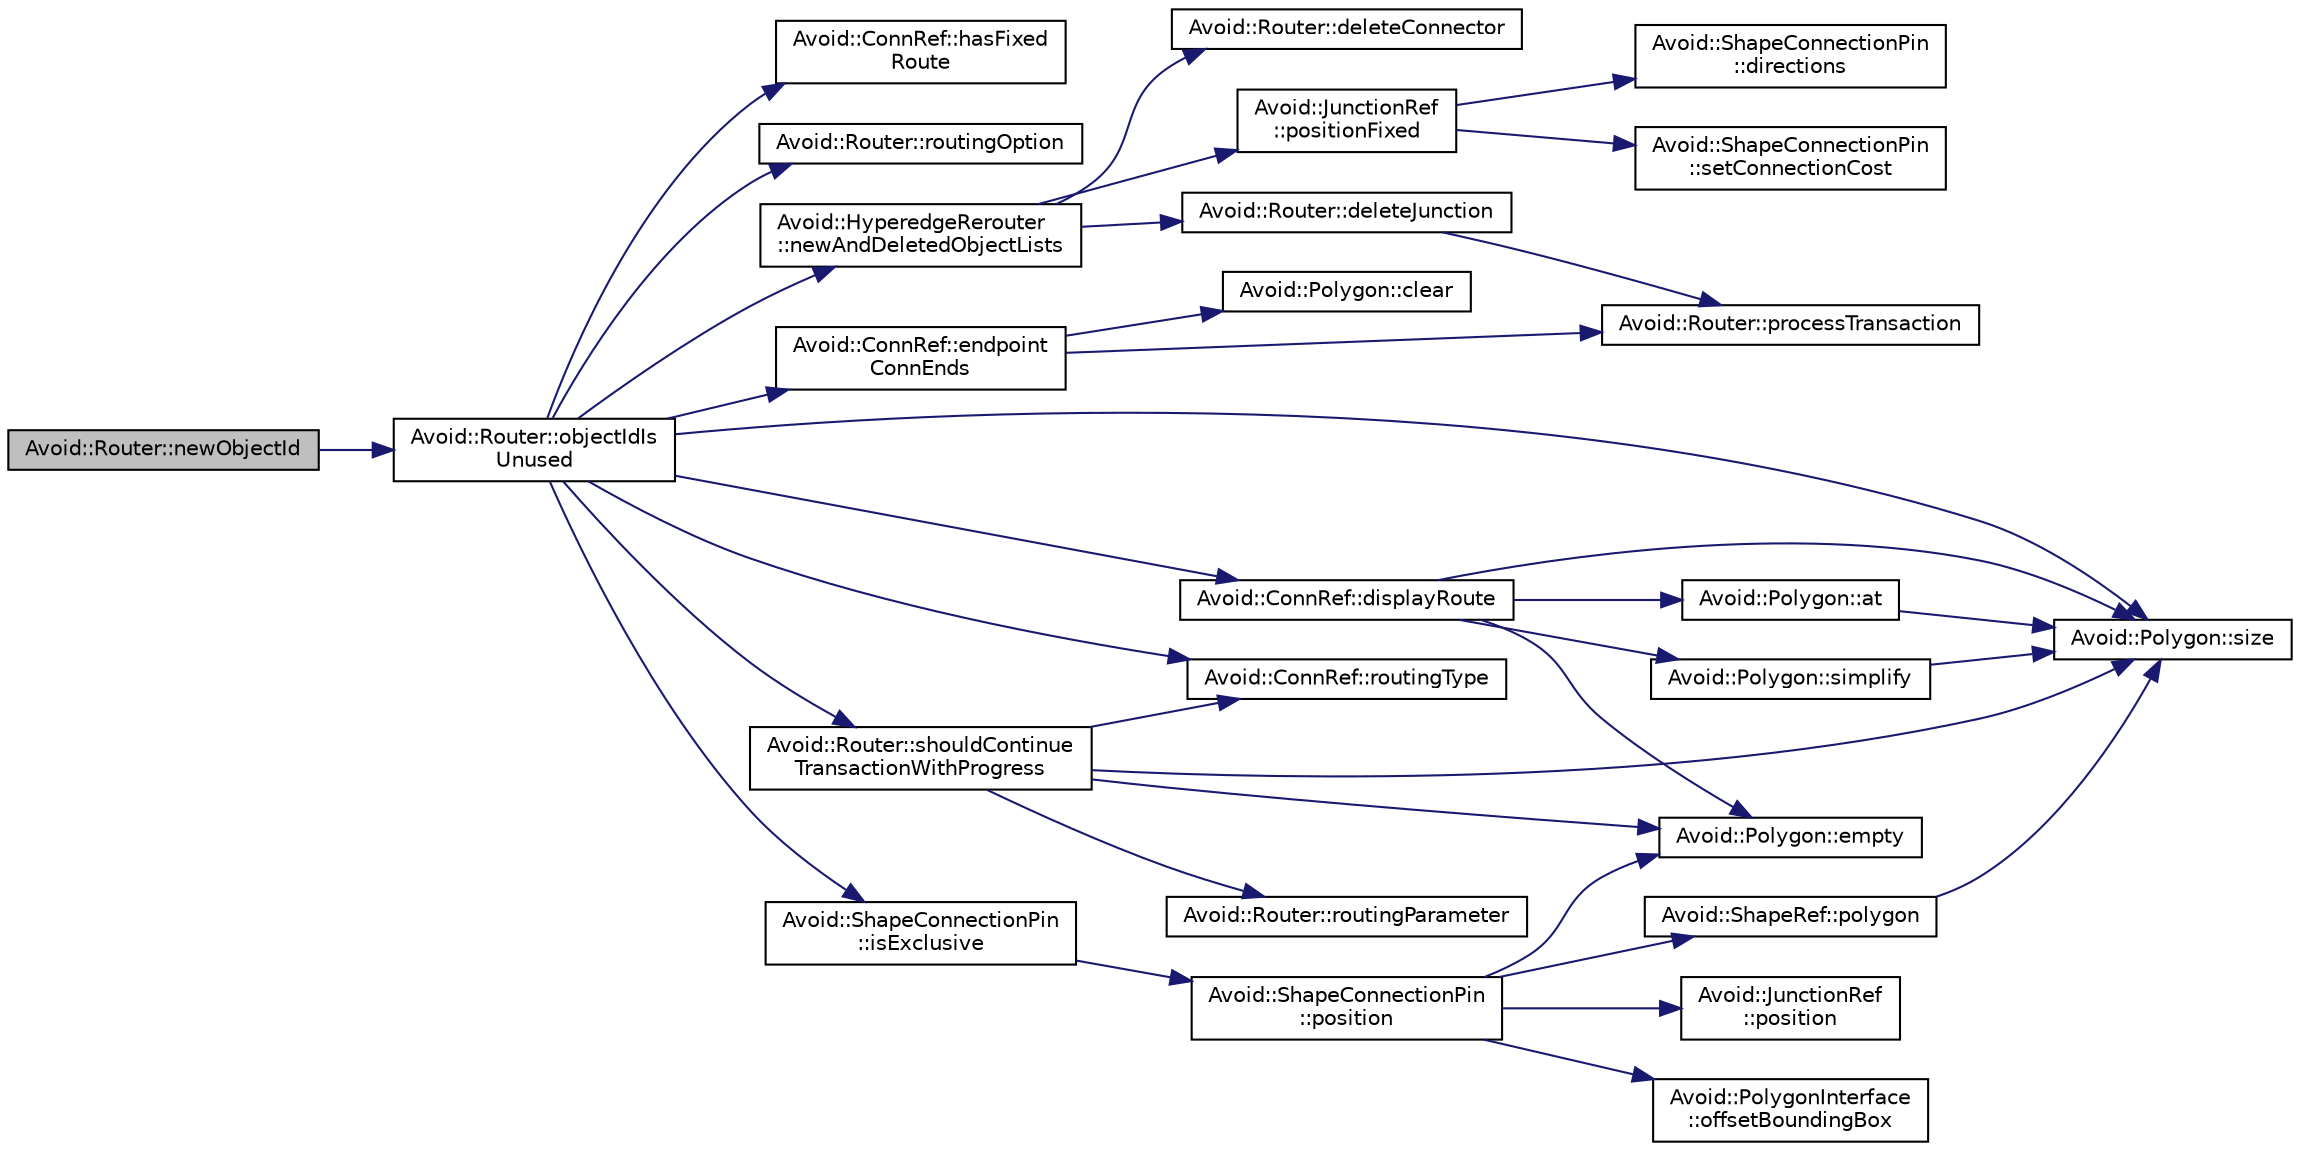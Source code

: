 digraph "Avoid::Router::newObjectId"
{
  edge [fontname="Helvetica",fontsize="10",labelfontname="Helvetica",labelfontsize="10"];
  node [fontname="Helvetica",fontsize="10",shape=record];
  rankdir="LR";
  Node53 [label="Avoid::Router::newObjectId",height=0.2,width=0.4,color="black", fillcolor="grey75", style="filled", fontcolor="black"];
  Node53 -> Node54 [color="midnightblue",fontsize="10",style="solid",fontname="Helvetica"];
  Node54 [label="Avoid::Router::objectIdIs\lUnused",height=0.2,width=0.4,color="black", fillcolor="white", style="filled",URL="$classAvoid_1_1Router.html#a8f36729c98e13e57d2c56c0d1facf86c",tooltip="Returns whether or not the given ID is already used. "];
  Node54 -> Node55 [color="midnightblue",fontsize="10",style="solid",fontname="Helvetica"];
  Node55 [label="Avoid::ConnRef::hasFixed\lRoute",height=0.2,width=0.4,color="black", fillcolor="white", style="filled",URL="$classAvoid_1_1ConnRef.html#a5e6c783ffb50b315769f1a0c29597136",tooltip="Returns whether the connector route is marked as fixed. "];
  Node54 -> Node56 [color="midnightblue",fontsize="10",style="solid",fontname="Helvetica"];
  Node56 [label="Avoid::Router::routingOption",height=0.2,width=0.4,color="black", fillcolor="white", style="filled",URL="$classAvoid_1_1Router.html#a24ee63586c12d0a3518dd5caebcb92d2",tooltip="Returns the current state for a specific routing option. "];
  Node54 -> Node57 [color="midnightblue",fontsize="10",style="solid",fontname="Helvetica"];
  Node57 [label="Avoid::HyperedgeRerouter\l::newAndDeletedObjectLists",height=0.2,width=0.4,color="black", fillcolor="white", style="filled",URL="$classAvoid_1_1HyperedgeRerouter.html#a3e1a1a6e00c57a6f0fcc5dbd2977bbc8",tooltip="Returns a HyperedgeNewAndDeletedObjectLists detailing the lists of junctions and connectors created a..."];
  Node57 -> Node58 [color="midnightblue",fontsize="10",style="solid",fontname="Helvetica"];
  Node58 [label="Avoid::Router::deleteConnector",height=0.2,width=0.4,color="black", fillcolor="white", style="filled",URL="$classAvoid_1_1Router.html#a316f15b3e974c273bb55cfb19b751394",tooltip="Remove a connector from the router scene. "];
  Node57 -> Node59 [color="midnightblue",fontsize="10",style="solid",fontname="Helvetica"];
  Node59 [label="Avoid::Router::deleteJunction",height=0.2,width=0.4,color="black", fillcolor="white", style="filled",URL="$classAvoid_1_1Router.html#a5b044531d3dc81fa76819e55917924b0",tooltip="Remove a junction from the router scene. "];
  Node59 -> Node60 [color="midnightblue",fontsize="10",style="solid",fontname="Helvetica"];
  Node60 [label="Avoid::Router::processTransaction",height=0.2,width=0.4,color="black", fillcolor="white", style="filled",URL="$classAvoid_1_1Router.html#ac4497126d8d4c76a122af565260941fc",tooltip="Finishes the current transaction and processes all the queued object changes efficiently. "];
  Node57 -> Node61 [color="midnightblue",fontsize="10",style="solid",fontname="Helvetica"];
  Node61 [label="Avoid::JunctionRef\l::positionFixed",height=0.2,width=0.4,color="black", fillcolor="white", style="filled",URL="$classAvoid_1_1JunctionRef.html#afedd45d8a3e85dc8afd43dbcbb06bd45",tooltip="Returns whether this junction has a fixed position (that can&#39;t be moved by the Router during routing)..."];
  Node61 -> Node62 [color="midnightblue",fontsize="10",style="solid",fontname="Helvetica"];
  Node62 [label="Avoid::ShapeConnectionPin\l::directions",height=0.2,width=0.4,color="black", fillcolor="white", style="filled",URL="$classAvoid_1_1ShapeConnectionPin.html#a3338c7b8187a973e12fa57d3156e8b96",tooltip="Returns the directions in which this connection pin has visibility. "];
  Node61 -> Node63 [color="midnightblue",fontsize="10",style="solid",fontname="Helvetica"];
  Node63 [label="Avoid::ShapeConnectionPin\l::setConnectionCost",height=0.2,width=0.4,color="black", fillcolor="white", style="filled",URL="$classAvoid_1_1ShapeConnectionPin.html#ae5323cbf7f0005a4fb9e3327c42353d1",tooltip="Sets a cost used when selecting whether connectors should be be attached to this connection pin..."];
  Node54 -> Node64 [color="midnightblue",fontsize="10",style="solid",fontname="Helvetica"];
  Node64 [label="Avoid::ConnRef::routingType",height=0.2,width=0.4,color="black", fillcolor="white", style="filled",URL="$classAvoid_1_1ConnRef.html#a2689d4fde1f3489976324abb04bcab72",tooltip="Returns the type of routing performed for this connector. "];
  Node54 -> Node65 [color="midnightblue",fontsize="10",style="solid",fontname="Helvetica"];
  Node65 [label="Avoid::ConnRef::displayRoute",height=0.2,width=0.4,color="black", fillcolor="white", style="filled",URL="$classAvoid_1_1ConnRef.html#ab7462cd69bd1d2c4dd318119558b4a94",tooltip="Returns a reference to the current display version of the route for the connector. "];
  Node65 -> Node66 [color="midnightblue",fontsize="10",style="solid",fontname="Helvetica"];
  Node66 [label="Avoid::Polygon::at",height=0.2,width=0.4,color="black", fillcolor="white", style="filled",URL="$classAvoid_1_1Polygon.html#ab2772d0cf1d0aad817a9814e20fce5ab",tooltip="Returns a specific point in the polygon. "];
  Node66 -> Node67 [color="midnightblue",fontsize="10",style="solid",fontname="Helvetica"];
  Node67 [label="Avoid::Polygon::size",height=0.2,width=0.4,color="black", fillcolor="white", style="filled",URL="$classAvoid_1_1Polygon.html#a2f9e9c8c78407eefbde944e663d9711e",tooltip="Returns the number of points in this polygon. "];
  Node65 -> Node68 [color="midnightblue",fontsize="10",style="solid",fontname="Helvetica"];
  Node68 [label="Avoid::Polygon::empty",height=0.2,width=0.4,color="black", fillcolor="white", style="filled",URL="$classAvoid_1_1Polygon.html#a477d0e8e93509d7955d1f4b4ca0abb0d",tooltip="Returns true if this polygon is empty. "];
  Node65 -> Node69 [color="midnightblue",fontsize="10",style="solid",fontname="Helvetica"];
  Node69 [label="Avoid::Polygon::simplify",height=0.2,width=0.4,color="black", fillcolor="white", style="filled",URL="$classAvoid_1_1Polygon.html#a2d3a0deb96bbff214b7035e481f0f0e8",tooltip="Returns a simplified Polyline, where all collinear line segments have been collapsed down into single..."];
  Node69 -> Node67 [color="midnightblue",fontsize="10",style="solid",fontname="Helvetica"];
  Node65 -> Node67 [color="midnightblue",fontsize="10",style="solid",fontname="Helvetica"];
  Node54 -> Node67 [color="midnightblue",fontsize="10",style="solid",fontname="Helvetica"];
  Node54 -> Node70 [color="midnightblue",fontsize="10",style="solid",fontname="Helvetica"];
  Node70 [label="Avoid::ShapeConnectionPin\l::isExclusive",height=0.2,width=0.4,color="black", fillcolor="white", style="filled",URL="$classAvoid_1_1ShapeConnectionPin.html#adac2cb72fa0d78dd8cb77b292519bd6c",tooltip="Returns whether the connection pin is exclusive, i.e., only one connector can attach to it..."];
  Node70 -> Node71 [color="midnightblue",fontsize="10",style="solid",fontname="Helvetica"];
  Node71 [label="Avoid::ShapeConnectionPin\l::position",height=0.2,width=0.4,color="black", fillcolor="white", style="filled",URL="$classAvoid_1_1ShapeConnectionPin.html#a68fb685af93fee972b116334b0d314fa",tooltip="Returns the position of this connection pin. "];
  Node71 -> Node72 [color="midnightblue",fontsize="10",style="solid",fontname="Helvetica"];
  Node72 [label="Avoid::JunctionRef\l::position",height=0.2,width=0.4,color="black", fillcolor="white", style="filled",URL="$classAvoid_1_1JunctionRef.html#af66cab7216d077ac124674c7c5f08e05",tooltip="Returns the position of this junction. "];
  Node71 -> Node68 [color="midnightblue",fontsize="10",style="solid",fontname="Helvetica"];
  Node71 -> Node73 [color="midnightblue",fontsize="10",style="solid",fontname="Helvetica"];
  Node73 [label="Avoid::ShapeRef::polygon",height=0.2,width=0.4,color="black", fillcolor="white", style="filled",URL="$classAvoid_1_1ShapeRef.html#aa0a5e8382c7674933e09207bc6e47564",tooltip="Returns a reference to the polygon boundary of this shape. "];
  Node73 -> Node67 [color="midnightblue",fontsize="10",style="solid",fontname="Helvetica"];
  Node71 -> Node74 [color="midnightblue",fontsize="10",style="solid",fontname="Helvetica"];
  Node74 [label="Avoid::PolygonInterface\l::offsetBoundingBox",height=0.2,width=0.4,color="black", fillcolor="white", style="filled",URL="$classAvoid_1_1PolygonInterface.html#af10740857ee9fd5f9dedfb71a9b42630",tooltip="Returns the bounding rectangle that contains this polygon with optionally some buffer space around it..."];
  Node54 -> Node75 [color="midnightblue",fontsize="10",style="solid",fontname="Helvetica"];
  Node75 [label="Avoid::ConnRef::endpoint\lConnEnds",height=0.2,width=0.4,color="black", fillcolor="white", style="filled",URL="$classAvoid_1_1ConnRef.html#abb7f970e8bee1ccf69a0d5521ca1f177",tooltip="Returns ConnEnds specifying what this connector is attached to. "];
  Node75 -> Node76 [color="midnightblue",fontsize="10",style="solid",fontname="Helvetica"];
  Node76 [label="Avoid::Polygon::clear",height=0.2,width=0.4,color="black", fillcolor="white", style="filled",URL="$classAvoid_1_1Polygon.html#aae0e8e58b2f358ec3f203a5e6485c660",tooltip="Resets this to the empty polygon. "];
  Node75 -> Node60 [color="midnightblue",fontsize="10",style="solid",fontname="Helvetica"];
  Node54 -> Node77 [color="midnightblue",fontsize="10",style="solid",fontname="Helvetica"];
  Node77 [label="Avoid::Router::shouldContinue\lTransactionWithProgress",height=0.2,width=0.4,color="black", fillcolor="white", style="filled",URL="$classAvoid_1_1Router.html#a2ebc288933c13b8b8794e11e915a889f",tooltip="A method called at regular intervals during transaction processing to report progress and ask if the ..."];
  Node77 -> Node78 [color="midnightblue",fontsize="10",style="solid",fontname="Helvetica"];
  Node78 [label="Avoid::Router::routingParameter",height=0.2,width=0.4,color="black", fillcolor="white", style="filled",URL="$classAvoid_1_1Router.html#ab08a56fa47c415c0450e20bbb438f420",tooltip="Returns the current value for a particular routing parameter of a given type. "];
  Node77 -> Node67 [color="midnightblue",fontsize="10",style="solid",fontname="Helvetica"];
  Node77 -> Node68 [color="midnightblue",fontsize="10",style="solid",fontname="Helvetica"];
  Node77 -> Node64 [color="midnightblue",fontsize="10",style="solid",fontname="Helvetica"];
}
